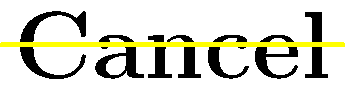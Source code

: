 label(scale(4)*"\textbf{Cancel}");
layer();
draw((min(currentpicture).x,0)--(max(currentpicture).x,0), 2bp+yellow);
